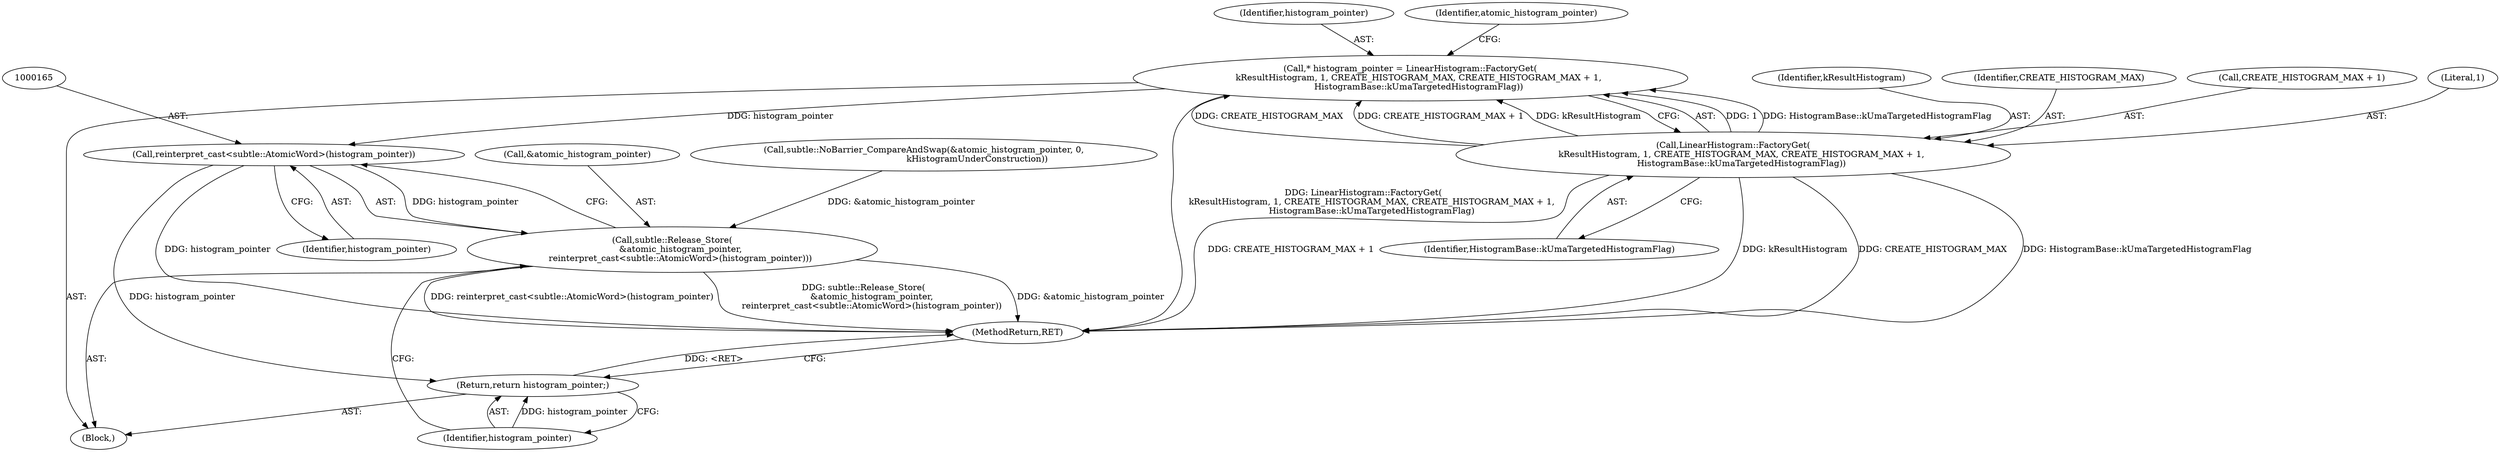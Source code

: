 digraph "1_Chrome_3f38b2253b19f9f9595f79fb92bfb5077e7b1959_2@pointer" {
"1000164" [label="(Call,reinterpret_cast<subtle::AtomicWord>(histogram_pointer))"];
"1000151" [label="(Call,* histogram_pointer = LinearHistogram::FactoryGet(\n      kResultHistogram, 1, CREATE_HISTOGRAM_MAX, CREATE_HISTOGRAM_MAX + 1,\n      HistogramBase::kUmaTargetedHistogramFlag))"];
"1000153" [label="(Call,LinearHistogram::FactoryGet(\n      kResultHistogram, 1, CREATE_HISTOGRAM_MAX, CREATE_HISTOGRAM_MAX + 1,\n      HistogramBase::kUmaTargetedHistogramFlag))"];
"1000161" [label="(Call,subtle::Release_Store(\n      &atomic_histogram_pointer,\n      reinterpret_cast<subtle::AtomicWord>(histogram_pointer)))"];
"1000167" [label="(Return,return histogram_pointer;)"];
"1000151" [label="(Call,* histogram_pointer = LinearHistogram::FactoryGet(\n      kResultHistogram, 1, CREATE_HISTOGRAM_MAX, CREATE_HISTOGRAM_MAX + 1,\n      HistogramBase::kUmaTargetedHistogramFlag))"];
"1000161" [label="(Call,subtle::Release_Store(\n      &atomic_histogram_pointer,\n      reinterpret_cast<subtle::AtomicWord>(histogram_pointer)))"];
"1000167" [label="(Return,return histogram_pointer;)"];
"1000164" [label="(Call,reinterpret_cast<subtle::AtomicWord>(histogram_pointer))"];
"1000154" [label="(Identifier,kResultHistogram)"];
"1000152" [label="(Identifier,histogram_pointer)"];
"1000162" [label="(Call,&atomic_histogram_pointer)"];
"1000168" [label="(Identifier,histogram_pointer)"];
"1000101" [label="(Block,)"];
"1000169" [label="(MethodReturn,RET)"];
"1000156" [label="(Identifier,CREATE_HISTOGRAM_MAX)"];
"1000157" [label="(Call,CREATE_HISTOGRAM_MAX + 1)"];
"1000153" [label="(Call,LinearHistogram::FactoryGet(\n      kResultHistogram, 1, CREATE_HISTOGRAM_MAX, CREATE_HISTOGRAM_MAX + 1,\n      HistogramBase::kUmaTargetedHistogramFlag))"];
"1000155" [label="(Literal,1)"];
"1000130" [label="(Call,subtle::NoBarrier_CompareAndSwap(&atomic_histogram_pointer, 0,\n                                       kHistogramUnderConstruction))"];
"1000160" [label="(Identifier,HistogramBase::kUmaTargetedHistogramFlag)"];
"1000166" [label="(Identifier,histogram_pointer)"];
"1000163" [label="(Identifier,atomic_histogram_pointer)"];
"1000164" -> "1000161"  [label="AST: "];
"1000164" -> "1000166"  [label="CFG: "];
"1000165" -> "1000164"  [label="AST: "];
"1000166" -> "1000164"  [label="AST: "];
"1000161" -> "1000164"  [label="CFG: "];
"1000164" -> "1000169"  [label="DDG: histogram_pointer"];
"1000164" -> "1000161"  [label="DDG: histogram_pointer"];
"1000151" -> "1000164"  [label="DDG: histogram_pointer"];
"1000164" -> "1000167"  [label="DDG: histogram_pointer"];
"1000151" -> "1000101"  [label="AST: "];
"1000151" -> "1000153"  [label="CFG: "];
"1000152" -> "1000151"  [label="AST: "];
"1000153" -> "1000151"  [label="AST: "];
"1000163" -> "1000151"  [label="CFG: "];
"1000151" -> "1000169"  [label="DDG: LinearHistogram::FactoryGet(\n      kResultHistogram, 1, CREATE_HISTOGRAM_MAX, CREATE_HISTOGRAM_MAX + 1,\n      HistogramBase::kUmaTargetedHistogramFlag)"];
"1000153" -> "1000151"  [label="DDG: 1"];
"1000153" -> "1000151"  [label="DDG: HistogramBase::kUmaTargetedHistogramFlag"];
"1000153" -> "1000151"  [label="DDG: CREATE_HISTOGRAM_MAX"];
"1000153" -> "1000151"  [label="DDG: CREATE_HISTOGRAM_MAX + 1"];
"1000153" -> "1000151"  [label="DDG: kResultHistogram"];
"1000153" -> "1000160"  [label="CFG: "];
"1000154" -> "1000153"  [label="AST: "];
"1000155" -> "1000153"  [label="AST: "];
"1000156" -> "1000153"  [label="AST: "];
"1000157" -> "1000153"  [label="AST: "];
"1000160" -> "1000153"  [label="AST: "];
"1000153" -> "1000169"  [label="DDG: CREATE_HISTOGRAM_MAX + 1"];
"1000153" -> "1000169"  [label="DDG: kResultHistogram"];
"1000153" -> "1000169"  [label="DDG: CREATE_HISTOGRAM_MAX"];
"1000153" -> "1000169"  [label="DDG: HistogramBase::kUmaTargetedHistogramFlag"];
"1000161" -> "1000101"  [label="AST: "];
"1000162" -> "1000161"  [label="AST: "];
"1000168" -> "1000161"  [label="CFG: "];
"1000161" -> "1000169"  [label="DDG: &atomic_histogram_pointer"];
"1000161" -> "1000169"  [label="DDG: reinterpret_cast<subtle::AtomicWord>(histogram_pointer)"];
"1000161" -> "1000169"  [label="DDG: subtle::Release_Store(\n      &atomic_histogram_pointer,\n      reinterpret_cast<subtle::AtomicWord>(histogram_pointer))"];
"1000130" -> "1000161"  [label="DDG: &atomic_histogram_pointer"];
"1000167" -> "1000101"  [label="AST: "];
"1000167" -> "1000168"  [label="CFG: "];
"1000168" -> "1000167"  [label="AST: "];
"1000169" -> "1000167"  [label="CFG: "];
"1000167" -> "1000169"  [label="DDG: <RET>"];
"1000168" -> "1000167"  [label="DDG: histogram_pointer"];
}
